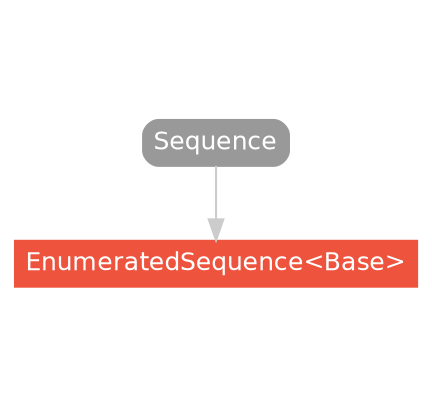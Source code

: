 strict digraph "EnumeratedSequence<Base> - Type Hierarchy - SwiftDoc.org" {
    pad="0.1,0.8"
    node [shape=box, style="filled,rounded", color="#999999", fillcolor="#999999", fontcolor=white, fontname=Helvetica, fontnames="Helvetica,sansserif", fontsize=12, margin="0.07,0.05", height="0.3"]
    edge [color="#cccccc"]
    "EnumeratedSequence<Base>" [URL="/type/EnumeratedSequence/", style="filled", fillcolor="#ee543d", color="#ee543d"]
    "Sequence" [URL="/protocol/Sequence/hierarchy/"]    "Sequence" -> "EnumeratedSequence<Base>"
    subgraph Types {
        rank = max; "EnumeratedSequence<Base>";
    }
}